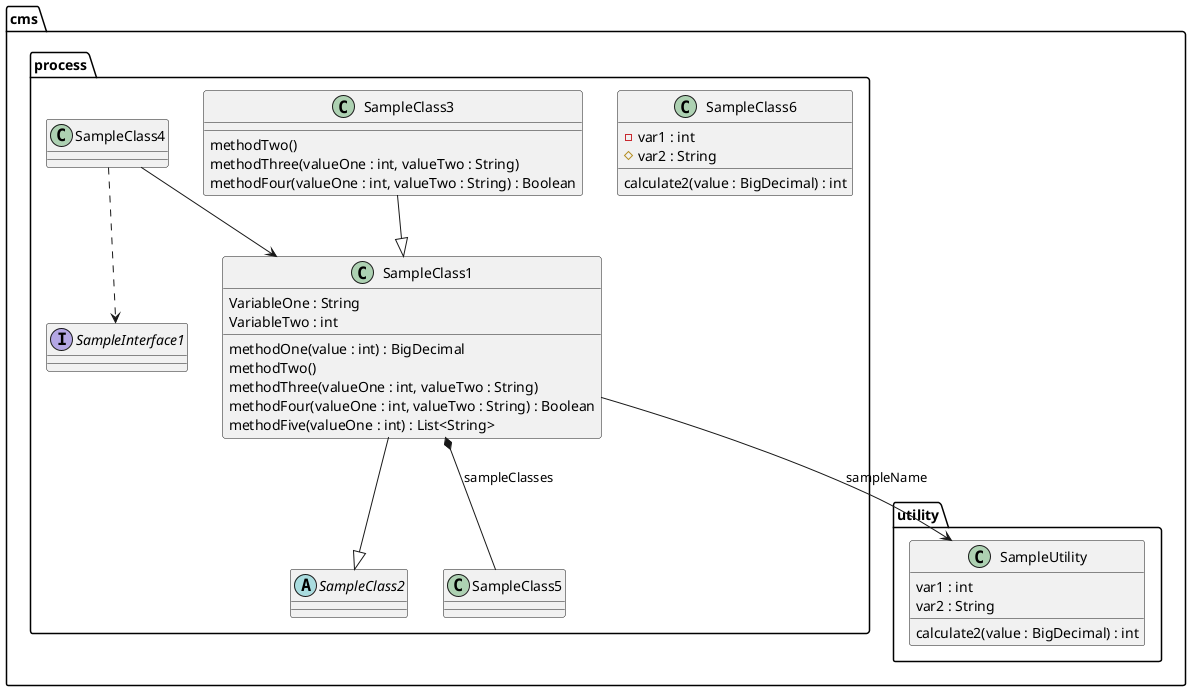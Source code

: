 @startuml sample

' !theme cerulean-outline

class cms.process.SampleClass6 {
    -var1 : int
    #var2 : String
    calculate2(value : BigDecimal) : int
}

package cms.process {
    class SampleClass1 {
        VariableOne : String
        VariableTwo : int
        methodOne(value : int) : BigDecimal
        methodTwo()
        methodThree(valueOne : int, valueTwo : String)
        methodFour(valueOne : int, valueTwo : String) : Boolean
        methodFive(valueOne : int) : List<String>
    }
    SampleClass1 --|> SampleClass2
    SampleClass1 --> cms.utility.SampleUtility : sampleName
    SampleClass1 *-- SampleClass5 : sampleClasses

    abstract SampleClass2 {

    }

    class SampleClass3 {
        methodTwo()
        methodThree(valueOne : int, valueTwo : String)
        methodFour(valueOne : int, valueTwo : String) : Boolean
    }
    SampleClass3 --|> SampleClass1

    SampleClass4 --> SampleClass1
    SampleClass4 ..> SampleInterface1

    interface SampleInterface1
}

package cms.utility {
    class SampleUtility {
        var1 : int
        var2 : String
        calculate2(value : BigDecimal) : int
    }
}

@enduml